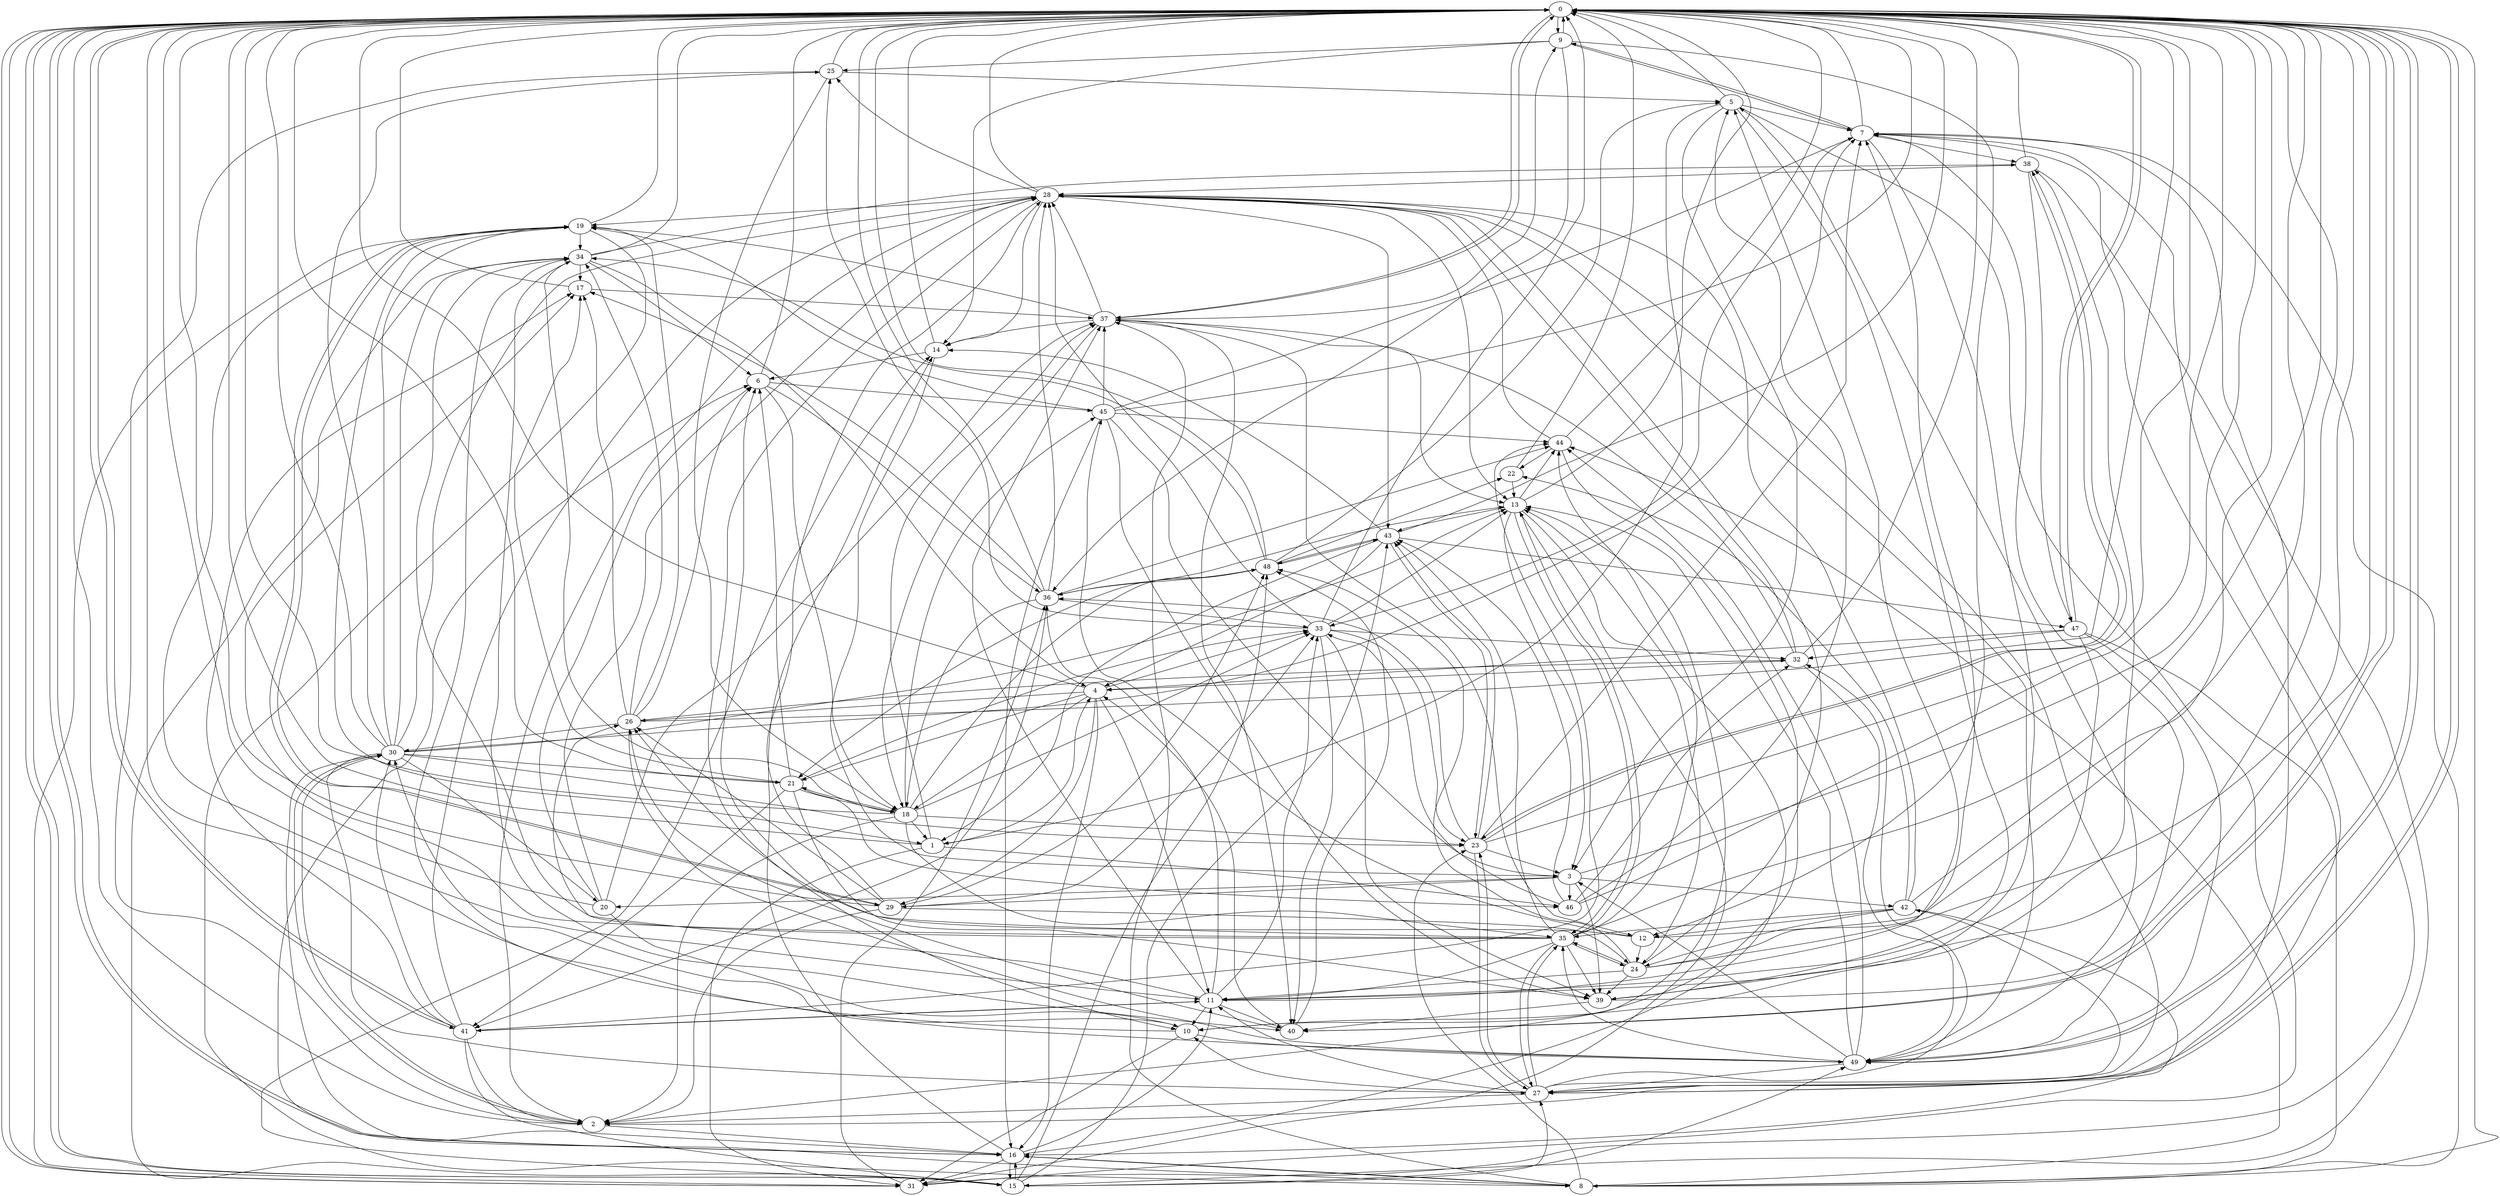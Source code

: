 strict digraph "" {
	0	 [component_delay=3];
	9	 [component_delay=3];
	0 -> 9	 [wire_delay=1];
	15	 [component_delay=3];
	0 -> 15	 [wire_delay=1];
	16	 [component_delay=3];
	0 -> 16	 [wire_delay=1];
	27	 [component_delay=3];
	0 -> 27	 [wire_delay=1];
	31	 [component_delay=3];
	0 -> 31	 [wire_delay=1];
	37	 [component_delay=3];
	0 -> 37	 [wire_delay=1];
	40	 [component_delay=3];
	0 -> 40	 [wire_delay=1];
	41	 [component_delay=3];
	0 -> 41	 [wire_delay=1];
	47	 [component_delay=3];
	0 -> 47	 [wire_delay=1];
	49	 [component_delay=3];
	0 -> 49	 [wire_delay=1];
	1	 [component_delay=3];
	1 -> 0	 [wire_delay=1];
	4	 [component_delay=3];
	1 -> 4	 [wire_delay=1];
	1 -> 31	 [wire_delay=1];
	1 -> 37	 [wire_delay=1];
	46	 [component_delay=3];
	1 -> 46	 [wire_delay=1];
	2	 [component_delay=3];
	2 -> 0	 [wire_delay=1];
	13	 [component_delay=3];
	2 -> 13	 [wire_delay=1];
	2 -> 16	 [wire_delay=1];
	30	 [component_delay=3];
	2 -> 30	 [wire_delay=1];
	3	 [component_delay=3];
	3 -> 0	 [wire_delay=1];
	20	 [component_delay=3];
	3 -> 20	 [wire_delay=1];
	29	 [component_delay=3];
	3 -> 29	 [wire_delay=1];
	39	 [component_delay=3];
	3 -> 39	 [wire_delay=1];
	42	 [component_delay=3];
	3 -> 42	 [wire_delay=1];
	3 -> 46	 [wire_delay=1];
	4 -> 0	 [wire_delay=1];
	11	 [component_delay=3];
	4 -> 11	 [wire_delay=1];
	4 -> 16	 [wire_delay=1];
	18	 [component_delay=3];
	4 -> 18	 [wire_delay=1];
	21	 [component_delay=3];
	4 -> 21	 [wire_delay=1];
	26	 [component_delay=3];
	4 -> 26	 [wire_delay=1];
	4 -> 29	 [wire_delay=1];
	33	 [component_delay=3];
	4 -> 33	 [wire_delay=1];
	5	 [component_delay=3];
	5 -> 0	 [wire_delay=1];
	5 -> 1	 [wire_delay=1];
	5 -> 3	 [wire_delay=1];
	7	 [component_delay=3];
	5 -> 7	 [wire_delay=1];
	5 -> 31	 [wire_delay=1];
	5 -> 39	 [wire_delay=1];
	6	 [component_delay=3];
	6 -> 0	 [wire_delay=1];
	6 -> 18	 [wire_delay=1];
	36	 [component_delay=3];
	6 -> 36	 [wire_delay=1];
	45	 [component_delay=3];
	6 -> 45	 [wire_delay=1];
	7 -> 0	 [wire_delay=1];
	7 -> 9	 [wire_delay=1];
	10	 [component_delay=3];
	7 -> 10	 [wire_delay=1];
	7 -> 16	 [wire_delay=1];
	7 -> 27	 [wire_delay=1];
	7 -> 33	 [wire_delay=1];
	38	 [component_delay=3];
	7 -> 38	 [wire_delay=1];
	8	 [component_delay=3];
	8 -> 0	 [wire_delay=1];
	8 -> 6	 [wire_delay=1];
	8 -> 7	 [wire_delay=1];
	8 -> 16	 [wire_delay=1];
	23	 [component_delay=3];
	8 -> 23	 [wire_delay=1];
	8 -> 37	 [wire_delay=1];
	44	 [component_delay=3];
	8 -> 44	 [wire_delay=1];
	9 -> 0	 [wire_delay=1];
	9 -> 7	 [wire_delay=1];
	12	 [component_delay=3];
	9 -> 12	 [wire_delay=1];
	14	 [component_delay=3];
	9 -> 14	 [wire_delay=1];
	25	 [component_delay=3];
	9 -> 25	 [wire_delay=1];
	9 -> 36	 [wire_delay=1];
	10 -> 0	 [wire_delay=1];
	10 -> 30	 [wire_delay=1];
	10 -> 31	 [wire_delay=1];
	10 -> 49	 [wire_delay=1];
	11 -> 0	 [wire_delay=1];
	11 -> 5	 [wire_delay=1];
	11 -> 10	 [wire_delay=1];
	11 -> 26	 [wire_delay=1];
	11 -> 33	 [wire_delay=1];
	11 -> 36	 [wire_delay=1];
	11 -> 37	 [wire_delay=1];
	11 -> 40	 [wire_delay=1];
	11 -> 41	 [wire_delay=1];
	12 -> 0	 [wire_delay=1];
	24	 [component_delay=3];
	12 -> 24	 [wire_delay=1];
	12 -> 26	 [wire_delay=1];
	12 -> 45	 [wire_delay=1];
	13 -> 0	 [wire_delay=1];
	13 -> 3	 [wire_delay=1];
	13 -> 24	 [wire_delay=1];
	35	 [component_delay=3];
	13 -> 35	 [wire_delay=1];
	43	 [component_delay=3];
	13 -> 43	 [wire_delay=1];
	13 -> 44	 [wire_delay=1];
	14 -> 0	 [wire_delay=1];
	14 -> 3	 [wire_delay=1];
	14 -> 6	 [wire_delay=1];
	15 -> 0	 [wire_delay=1];
	15 -> 14	 [wire_delay=1];
	15 -> 16	 [wire_delay=1];
	15 -> 27	 [wire_delay=1];
	34	 [component_delay=3];
	15 -> 34	 [wire_delay=1];
	15 -> 43	 [wire_delay=1];
	48	 [component_delay=3];
	15 -> 48	 [wire_delay=1];
	15 -> 49	 [wire_delay=1];
	16 -> 0	 [wire_delay=1];
	16 -> 8	 [wire_delay=1];
	16 -> 11	 [wire_delay=1];
	16 -> 13	 [wire_delay=1];
	16 -> 14	 [wire_delay=1];
	16 -> 15	 [wire_delay=1];
	16 -> 30	 [wire_delay=1];
	16 -> 31	 [wire_delay=1];
	17	 [component_delay=3];
	17 -> 0	 [wire_delay=1];
	17 -> 37	 [wire_delay=1];
	18 -> 0	 [wire_delay=1];
	18 -> 1	 [wire_delay=1];
	18 -> 2	 [wire_delay=1];
	18 -> 21	 [wire_delay=1];
	18 -> 23	 [wire_delay=1];
	18 -> 33	 [wire_delay=1];
	18 -> 34	 [wire_delay=1];
	18 -> 35	 [wire_delay=1];
	18 -> 45	 [wire_delay=1];
	18 -> 48	 [wire_delay=1];
	19	 [component_delay=3];
	19 -> 0	 [wire_delay=1];
	19 -> 1	 [wire_delay=1];
	19 -> 8	 [wire_delay=1];
	19 -> 11	 [wire_delay=1];
	19 -> 29	 [wire_delay=1];
	19 -> 34	 [wire_delay=1];
	20 -> 0	 [wire_delay=1];
	20 -> 6	 [wire_delay=1];
	20 -> 10	 [wire_delay=1];
	28	 [component_delay=3];
	20 -> 28	 [wire_delay=1];
	20 -> 37	 [wire_delay=1];
	21 -> 0	 [wire_delay=1];
	21 -> 6	 [wire_delay=1];
	21 -> 17	 [wire_delay=1];
	21 -> 18	 [wire_delay=1];
	21 -> 33	 [wire_delay=1];
	21 -> 39	 [wire_delay=1];
	21 -> 41	 [wire_delay=1];
	21 -> 46	 [wire_delay=1];
	22	 [component_delay=3];
	22 -> 0	 [wire_delay=1];
	22 -> 13	 [wire_delay=1];
	23 -> 0	 [wire_delay=1];
	23 -> 3	 [wire_delay=1];
	23 -> 7	 [wire_delay=1];
	23 -> 27	 [wire_delay=1];
	23 -> 36	 [wire_delay=1];
	23 -> 38	 [wire_delay=1];
	23 -> 43	 [wire_delay=1];
	24 -> 0	 [wire_delay=1];
	24 -> 7	 [wire_delay=1];
	24 -> 11	 [wire_delay=1];
	24 -> 28	 [wire_delay=1];
	24 -> 35	 [wire_delay=1];
	24 -> 39	 [wire_delay=1];
	24 -> 48	 [wire_delay=1];
	25 -> 0	 [wire_delay=1];
	25 -> 2	 [wire_delay=1];
	25 -> 5	 [wire_delay=1];
	25 -> 18	 [wire_delay=1];
	26 -> 0	 [wire_delay=1];
	26 -> 6	 [wire_delay=1];
	26 -> 17	 [wire_delay=1];
	26 -> 19	 [wire_delay=1];
	26 -> 30	 [wire_delay=1];
	32	 [component_delay=3];
	26 -> 32	 [wire_delay=1];
	26 -> 34	 [wire_delay=1];
	26 -> 49	 [wire_delay=1];
	27 -> 0	 [wire_delay=1];
	27 -> 2	 [wire_delay=1];
	27 -> 10	 [wire_delay=1];
	27 -> 11	 [wire_delay=1];
	27 -> 23	 [wire_delay=1];
	27 -> 28	 [wire_delay=1];
	27 -> 32	 [wire_delay=1];
	27 -> 35	 [wire_delay=1];
	27 -> 42	 [wire_delay=1];
	28 -> 0	 [wire_delay=1];
	28 -> 2	 [wire_delay=1];
	28 -> 10	 [wire_delay=1];
	28 -> 13	 [wire_delay=1];
	28 -> 14	 [wire_delay=1];
	28 -> 19	 [wire_delay=1];
	28 -> 25	 [wire_delay=1];
	28 -> 43	 [wire_delay=1];
	29 -> 0	 [wire_delay=1];
	29 -> 2	 [wire_delay=1];
	29 -> 19	 [wire_delay=1];
	29 -> 24	 [wire_delay=1];
	29 -> 26	 [wire_delay=1];
	29 -> 28	 [wire_delay=1];
	29 -> 33	 [wire_delay=1];
	29 -> 48	 [wire_delay=1];
	30 -> 0	 [wire_delay=1];
	30 -> 2	 [wire_delay=1];
	30 -> 7	 [wire_delay=1];
	30 -> 13	 [wire_delay=1];
	30 -> 19	 [wire_delay=1];
	30 -> 20	 [wire_delay=1];
	30 -> 21	 [wire_delay=1];
	30 -> 23	 [wire_delay=1];
	30 -> 25	 [wire_delay=1];
	30 -> 27	 [wire_delay=1];
	30 -> 28	 [wire_delay=1];
	30 -> 34	 [wire_delay=1];
	31 -> 0	 [wire_delay=1];
	31 -> 7	 [wire_delay=1];
	31 -> 13	 [wire_delay=1];
	31 -> 19	 [wire_delay=1];
	31 -> 36	 [wire_delay=1];
	32 -> 0	 [wire_delay=1];
	32 -> 4	 [wire_delay=1];
	32 -> 28	 [wire_delay=1];
	32 -> 37	 [wire_delay=1];
	32 -> 49	 [wire_delay=1];
	33 -> 0	 [wire_delay=1];
	33 -> 13	 [wire_delay=1];
	33 -> 23	 [wire_delay=1];
	33 -> 25	 [wire_delay=1];
	33 -> 28	 [wire_delay=1];
	33 -> 32	 [wire_delay=1];
	33 -> 39	 [wire_delay=1];
	33 -> 40	 [wire_delay=1];
	34 -> 0	 [wire_delay=1];
	34 -> 4	 [wire_delay=1];
	34 -> 6	 [wire_delay=1];
	34 -> 17	 [wire_delay=1];
	34 -> 38	 [wire_delay=1];
	34 -> 40	 [wire_delay=1];
	35 -> 0	 [wire_delay=1];
	35 -> 6	 [wire_delay=1];
	35 -> 11	 [wire_delay=1];
	35 -> 13	 [wire_delay=1];
	35 -> 17	 [wire_delay=1];
	35 -> 24	 [wire_delay=1];
	35 -> 27	 [wire_delay=1];
	35 -> 34	 [wire_delay=1];
	35 -> 39	 [wire_delay=1];
	35 -> 43	 [wire_delay=1];
	35 -> 44	 [wire_delay=1];
	36 -> 0	 [wire_delay=1];
	36 -> 13	 [wire_delay=1];
	36 -> 17	 [wire_delay=1];
	36 -> 18	 [wire_delay=1];
	36 -> 28	 [wire_delay=1];
	36 -> 33	 [wire_delay=1];
	36 -> 41	 [wire_delay=1];
	36 -> 44	 [wire_delay=1];
	37 -> 0	 [wire_delay=1];
	37 -> 9	 [wire_delay=1];
	37 -> 12	 [wire_delay=1];
	37 -> 13	 [wire_delay=1];
	37 -> 14	 [wire_delay=1];
	37 -> 18	 [wire_delay=1];
	37 -> 19	 [wire_delay=1];
	37 -> 28	 [wire_delay=1];
	37 -> 40	 [wire_delay=1];
	38 -> 0	 [wire_delay=1];
	38 -> 15	 [wire_delay=1];
	38 -> 23	 [wire_delay=1];
	38 -> 28	 [wire_delay=1];
	38 -> 47	 [wire_delay=1];
	39 -> 0	 [wire_delay=1];
	39 -> 38	 [wire_delay=1];
	39 -> 40	 [wire_delay=1];
	40 -> 0	 [wire_delay=1];
	40 -> 4	 [wire_delay=1];
	40 -> 26	 [wire_delay=1];
	40 -> 48	 [wire_delay=1];
	41 -> 0	 [wire_delay=1];
	41 -> 2	 [wire_delay=1];
	41 -> 11	 [wire_delay=1];
	41 -> 15	 [wire_delay=1];
	41 -> 17	 [wire_delay=1];
	41 -> 28	 [wire_delay=1];
	41 -> 30	 [wire_delay=1];
	41 -> 44	 [wire_delay=1];
	42 -> 0	 [wire_delay=1];
	42 -> 2	 [wire_delay=1];
	42 -> 12	 [wire_delay=1];
	42 -> 22	 [wire_delay=1];
	42 -> 24	 [wire_delay=1];
	42 -> 28	 [wire_delay=1];
	42 -> 35	 [wire_delay=1];
	43 -> 0	 [wire_delay=1];
	43 -> 1	 [wire_delay=1];
	43 -> 4	 [wire_delay=1];
	43 -> 14	 [wire_delay=1];
	43 -> 23	 [wire_delay=1];
	43 -> 47	 [wire_delay=1];
	43 -> 48	 [wire_delay=1];
	44 -> 0	 [wire_delay=1];
	44 -> 10	 [wire_delay=1];
	44 -> 22	 [wire_delay=1];
	44 -> 28	 [wire_delay=1];
	45 -> 0	 [wire_delay=1];
	45 -> 3	 [wire_delay=1];
	45 -> 7	 [wire_delay=1];
	45 -> 16	 [wire_delay=1];
	45 -> 19	 [wire_delay=1];
	45 -> 37	 [wire_delay=1];
	45 -> 39	 [wire_delay=1];
	45 -> 44	 [wire_delay=1];
	46 -> 0	 [wire_delay=1];
	46 -> 5	 [wire_delay=1];
	46 -> 32	 [wire_delay=1];
	46 -> 33	 [wire_delay=1];
	46 -> 43	 [wire_delay=1];
	47 -> 0	 [wire_delay=1];
	47 -> 4	 [wire_delay=1];
	47 -> 8	 [wire_delay=1];
	47 -> 11	 [wire_delay=1];
	47 -> 32	 [wire_delay=1];
	47 -> 49	 [wire_delay=1];
	48 -> 0	 [wire_delay=1];
	48 -> 5	 [wire_delay=1];
	48 -> 21	 [wire_delay=1];
	48 -> 22	 [wire_delay=1];
	48 -> 34	 [wire_delay=1];
	48 -> 36	 [wire_delay=1];
	48 -> 43	 [wire_delay=1];
	49 -> 0	 [wire_delay=1];
	49 -> 3	 [wire_delay=1];
	49 -> 5	 [wire_delay=1];
	49 -> 7	 [wire_delay=1];
	49 -> 13	 [wire_delay=1];
	49 -> 27	 [wire_delay=1];
	49 -> 28	 [wire_delay=1];
	49 -> 34	 [wire_delay=1];
	49 -> 35	 [wire_delay=1];
	49 -> 44	 [wire_delay=1];
}
